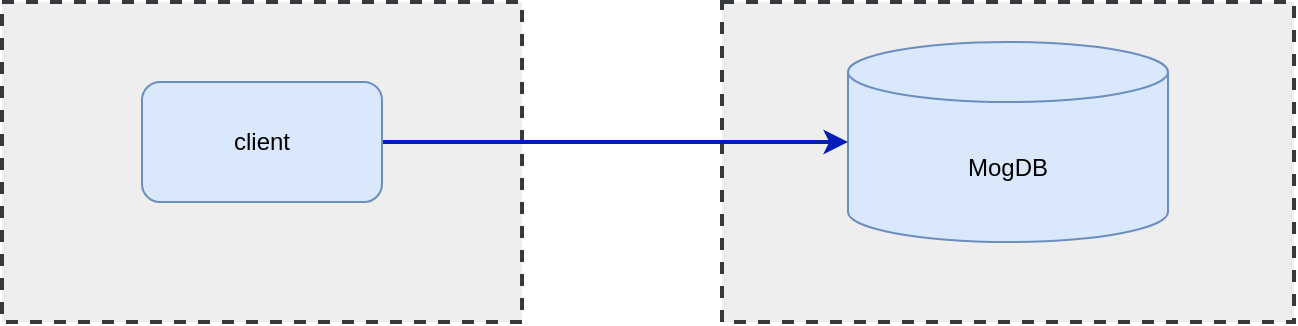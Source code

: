 <mxfile version="17.4.2" type="github">
  <diagram id="HHIQlniri4izbtGBOjZO" name="Page-1">
    <mxGraphModel dx="1186" dy="738" grid="1" gridSize="10" guides="1" tooltips="1" connect="1" arrows="1" fold="1" page="1" pageScale="1" pageWidth="827" pageHeight="1169" math="0" shadow="0">
      <root>
        <mxCell id="0" />
        <mxCell id="1" parent="0" />
        <mxCell id="0gkn8be0KtR_NpVbIsUk-5" value="" style="rounded=0;whiteSpace=wrap;html=1;dashed=1;strokeWidth=2;fillColor=#eeeeee;strokeColor=#36393d;" vertex="1" parent="1">
          <mxGeometry x="450" y="150" width="286" height="160" as="geometry" />
        </mxCell>
        <mxCell id="0gkn8be0KtR_NpVbIsUk-4" value="" style="rounded=0;whiteSpace=wrap;html=1;dashed=1;strokeWidth=2;fillColor=#eeeeee;strokeColor=#36393d;" vertex="1" parent="1">
          <mxGeometry x="90" y="150" width="260" height="160" as="geometry" />
        </mxCell>
        <mxCell id="0gkn8be0KtR_NpVbIsUk-1" value="MogDB" style="shape=cylinder3;whiteSpace=wrap;html=1;boundedLbl=1;backgroundOutline=1;size=15;fillColor=#dae8fc;strokeColor=#6c8ebf;" vertex="1" parent="1">
          <mxGeometry x="513" y="170" width="160" height="100" as="geometry" />
        </mxCell>
        <mxCell id="0gkn8be0KtR_NpVbIsUk-6" style="edgeStyle=orthogonalEdgeStyle;rounded=0;orthogonalLoop=1;jettySize=auto;html=1;entryX=0;entryY=0.5;entryDx=0;entryDy=0;entryPerimeter=0;strokeWidth=2;fillColor=#0050ef;strokeColor=#001DBC;" edge="1" parent="1" source="0gkn8be0KtR_NpVbIsUk-2" target="0gkn8be0KtR_NpVbIsUk-1">
          <mxGeometry relative="1" as="geometry" />
        </mxCell>
        <mxCell id="0gkn8be0KtR_NpVbIsUk-2" value="client" style="rounded=1;whiteSpace=wrap;html=1;fillColor=#dae8fc;strokeColor=#6c8ebf;" vertex="1" parent="1">
          <mxGeometry x="160" y="190" width="120" height="60" as="geometry" />
        </mxCell>
      </root>
    </mxGraphModel>
  </diagram>
</mxfile>
